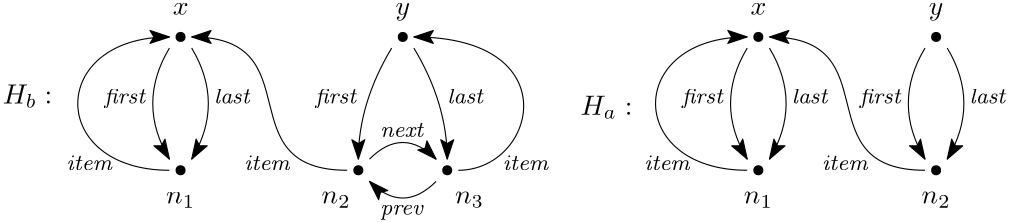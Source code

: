 <?xml version="1.0"?>
<!DOCTYPE ipe SYSTEM "ipe.dtd">
<ipe version="70212" creator="Ipe 7.2.12">
<info created="D:20200120132611" modified="D:20200122181344"/>
<ipestyle name="basic">
<symbol name="arrow/arc(spx)">
<path stroke="sym-stroke" fill="sym-stroke" pen="sym-pen">
0 0 m
-1 0.333 l
-1 -0.333 l
h
</path>
</symbol>
<symbol name="arrow/farc(spx)">
<path stroke="sym-stroke" fill="white" pen="sym-pen">
0 0 m
-1 0.333 l
-1 -0.333 l
h
</path>
</symbol>
<symbol name="arrow/ptarc(spx)">
<path stroke="sym-stroke" fill="sym-stroke" pen="sym-pen">
0 0 m
-1 0.333 l
-0.8 0 l
-1 -0.333 l
h
</path>
</symbol>
<symbol name="arrow/fptarc(spx)">
<path stroke="sym-stroke" fill="white" pen="sym-pen">
0 0 m
-1 0.333 l
-0.8 0 l
-1 -0.333 l
h
</path>
</symbol>
<symbol name="mark/circle(sx)" transformations="translations">
<path fill="sym-stroke">
0.6 0 0 0.6 0 0 e
0.4 0 0 0.4 0 0 e
</path>
</symbol>
<symbol name="mark/disk(sx)" transformations="translations">
<path fill="sym-stroke">
0.6 0 0 0.6 0 0 e
</path>
</symbol>
<symbol name="mark/fdisk(sfx)" transformations="translations">
<group>
<path fill="sym-fill">
0.5 0 0 0.5 0 0 e
</path>
<path fill="sym-stroke" fillrule="eofill">
0.6 0 0 0.6 0 0 e
0.4 0 0 0.4 0 0 e
</path>
</group>
</symbol>
<symbol name="mark/box(sx)" transformations="translations">
<path fill="sym-stroke" fillrule="eofill">
-0.6 -0.6 m
0.6 -0.6 l
0.6 0.6 l
-0.6 0.6 l
h
-0.4 -0.4 m
0.4 -0.4 l
0.4 0.4 l
-0.4 0.4 l
h
</path>
</symbol>
<symbol name="mark/square(sx)" transformations="translations">
<path fill="sym-stroke">
-0.6 -0.6 m
0.6 -0.6 l
0.6 0.6 l
-0.6 0.6 l
h
</path>
</symbol>
<symbol name="mark/fsquare(sfx)" transformations="translations">
<group>
<path fill="sym-fill">
-0.5 -0.5 m
0.5 -0.5 l
0.5 0.5 l
-0.5 0.5 l
h
</path>
<path fill="sym-stroke" fillrule="eofill">
-0.6 -0.6 m
0.6 -0.6 l
0.6 0.6 l
-0.6 0.6 l
h
-0.4 -0.4 m
0.4 -0.4 l
0.4 0.4 l
-0.4 0.4 l
h
</path>
</group>
</symbol>
<symbol name="mark/cross(sx)" transformations="translations">
<group>
<path fill="sym-stroke">
-0.43 -0.57 m
0.57 0.43 l
0.43 0.57 l
-0.57 -0.43 l
h
</path>
<path fill="sym-stroke">
-0.43 0.57 m
0.57 -0.43 l
0.43 -0.57 l
-0.57 0.43 l
h
</path>
</group>
</symbol>
<symbol name="arrow/fnormal(spx)">
<path stroke="sym-stroke" fill="white" pen="sym-pen">
0 0 m
-1 0.333 l
-1 -0.333 l
h
</path>
</symbol>
<symbol name="arrow/pointed(spx)">
<path stroke="sym-stroke" fill="sym-stroke" pen="sym-pen">
0 0 m
-1 0.333 l
-0.8 0 l
-1 -0.333 l
h
</path>
</symbol>
<symbol name="arrow/fpointed(spx)">
<path stroke="sym-stroke" fill="white" pen="sym-pen">
0 0 m
-1 0.333 l
-0.8 0 l
-1 -0.333 l
h
</path>
</symbol>
<symbol name="arrow/linear(spx)">
<path stroke="sym-stroke" pen="sym-pen">
-1 0.333 m
0 0 l
-1 -0.333 l
</path>
</symbol>
<symbol name="arrow/fdouble(spx)">
<path stroke="sym-stroke" fill="white" pen="sym-pen">
0 0 m
-1 0.333 l
-1 -0.333 l
h
-1 0 m
-2 0.333 l
-2 -0.333 l
h
</path>
</symbol>
<symbol name="arrow/double(spx)">
<path stroke="sym-stroke" fill="sym-stroke" pen="sym-pen">
0 0 m
-1 0.333 l
-1 -0.333 l
h
-1 0 m
-2 0.333 l
-2 -0.333 l
h
</path>
</symbol>
<pen name="heavier" value="0.8"/>
<pen name="fat" value="1.2"/>
<pen name="ultrafat" value="2"/>
<symbolsize name="large" value="5"/>
<symbolsize name="small" value="2"/>
<symbolsize name="tiny" value="1.1"/>
<arrowsize name="large" value="10"/>
<arrowsize name="small" value="5"/>
<arrowsize name="tiny" value="3"/>
<color name="red" value="1 0 0"/>
<color name="green" value="0 1 0"/>
<color name="blue" value="0 0 1"/>
<color name="yellow" value="1 1 0"/>
<color name="orange" value="1 0.647 0"/>
<color name="gold" value="1 0.843 0"/>
<color name="purple" value="0.627 0.125 0.941"/>
<color name="gray" value="0.745"/>
<color name="brown" value="0.647 0.165 0.165"/>
<color name="navy" value="0 0 0.502"/>
<color name="pink" value="1 0.753 0.796"/>
<color name="seagreen" value="0.18 0.545 0.341"/>
<color name="turquoise" value="0.251 0.878 0.816"/>
<color name="violet" value="0.933 0.51 0.933"/>
<color name="darkblue" value="0 0 0.545"/>
<color name="darkcyan" value="0 0.545 0.545"/>
<color name="darkgray" value="0.663"/>
<color name="darkgreen" value="0 0.392 0"/>
<color name="darkmagenta" value="0.545 0 0.545"/>
<color name="darkorange" value="1 0.549 0"/>
<color name="darkred" value="0.545 0 0"/>
<color name="lightblue" value="0.678 0.847 0.902"/>
<color name="lightcyan" value="0.878 1 1"/>
<color name="lightgray" value="0.827"/>
<color name="lightgreen" value="0.565 0.933 0.565"/>
<color name="lightyellow" value="1 1 0.878"/>
<dashstyle name="dashed" value="[4] 0"/>
<dashstyle name="dotted" value="[1 3] 0"/>
<dashstyle name="dash dotted" value="[4 2 1 2] 0"/>
<dashstyle name="dash dot dotted" value="[4 2 1 2 1 2] 0"/>
<textsize name="large" value="\large"/>
<textsize name="Large" value="\Large"/>
<textsize name="LARGE" value="\LARGE"/>
<textsize name="huge" value="\huge"/>
<textsize name="Huge" value="\Huge"/>
<textsize name="small" value="\small"/>
<textsize name="footnote" value="\footnotesize"/>
<textsize name="tiny" value="\tiny"/>
<textstyle name="center" begin="\begin{center}" end="\end{center}"/>
<textstyle name="itemize" begin="\begin{itemize}" end="\end{itemize}"/>
<textstyle name="item" begin="\begin{itemize}\item{}" end="\end{itemize}"/>
<gridsize name="4 pts" value="4"/>
<gridsize name="8 pts (~3 mm)" value="8"/>
<gridsize name="16 pts (~6 mm)" value="16"/>
<gridsize name="32 pts (~12 mm)" value="32"/>
<gridsize name="10 pts (~3.5 mm)" value="10"/>
<gridsize name="20 pts (~7 mm)" value="20"/>
<gridsize name="14 pts (~5 mm)" value="14"/>
<gridsize name="28 pts (~10 mm)" value="28"/>
<gridsize name="56 pts (~20 mm)" value="56"/>
<anglesize name="90 deg" value="90"/>
<anglesize name="60 deg" value="60"/>
<anglesize name="45 deg" value="45"/>
<anglesize name="30 deg" value="30"/>
<anglesize name="22.5 deg" value="22.5"/>
<opacity name="10%" value="0.1"/>
<opacity name="30%" value="0.3"/>
<opacity name="50%" value="0.5"/>
<opacity name="75%" value="0.75"/>
<tiling name="falling" angle="-60" step="4" width="1"/>
<tiling name="rising" angle="30" step="4" width="1"/>
</ipestyle>
<page>
<layer name="alpha"/>
<view layers="alpha" active="alpha"/>
<use layer="alpha" matrix="1 0 0 1 16 -12" name="mark/disk(sx)" pos="176 768" size="normal" stroke="black"/>
<use matrix="1 0 0 1 16 -12" name="mark/disk(sx)" pos="208 768" size="normal" stroke="black"/>
<path matrix="1 0 0 1 16 -12" stroke="black" arrow="ptarc/normal">
180 772 m
192 784
204 772 c
</path>
<path matrix="1 0 0 1 16 -12" stroke="black" arrow="ptarc/normal">
204 764 m
192 752
180 764 c
</path>
<text matrix="1 0 0 1 20 -16" transformations="translations" pos="188 784" stroke="black" type="label" width="16.279" height="4.902" depth="0" halign="center" valign="baseline" size="footnote">$\mathit{next}$</text>
<text matrix="1 0 0 1 20 -44" transformations="translations" pos="188 784" stroke="black" type="label" width="16.271" height="3.431" depth="1.55" halign="center" valign="baseline" size="footnote" style="math">\mathit{prev}</text>
<use matrix="1 0 0 1 -48 -12" name="mark/disk(sx)" pos="176 768" size="normal" stroke="black"/>
<use matrix="1 0 0 1 -48 36" name="mark/disk(sx)" pos="176 768" size="normal" stroke="black"/>
<use matrix="1 0 0 1 32 36" name="mark/disk(sx)" pos="176 768" size="normal" stroke="black"/>
<text matrix="1 0 0 1 -4 -12" transformations="translations" pos="132 824" stroke="black" type="label" width="5.694" height="4.289" depth="0" halign="center" valign="baseline">$x$</text>
<text matrix="1 0 0 1 12 -12" transformations="translations" pos="196 824" stroke="black" type="label" width="5.242" height="4.297" depth="1.93" halign="center" valign="baseline">$y$</text>
<path matrix="1 0 0 1 0 -12" stroke="black" arrow="ptarc/normal">
124 812 m
112 792
124 772 c
</path>
<path matrix="1 0 0 1 0 -12" stroke="black" arrow="ptarc/normal">
132 812 m
144 792
132 772 c
</path>
<path matrix="1 0 0 1 16 -12" stroke="black" arrow="ptarc/normal">
188 812 m
176 792
176 772 c
</path>
<path matrix="1 0 0 1 16 -12" stroke="black" arrow="ptarc/normal">
196 812 m
208 792
208 772 c
</path>
<text matrix="1 0 0 1 -72 -4" transformations="translations" pos="188 784" stroke="black" type="label" width="15.506" height="5.535" depth="1.55" halign="right" valign="baseline" size="footnote" style="math">\mathit{first}</text>
<text matrix="1 0 0 1 4 -4" transformations="translations" pos="188 784" stroke="black" type="label" width="15.506" height="5.535" depth="1.55" halign="right" valign="baseline" size="footnote" style="math">\mathit{first}</text>
<text matrix="1 0 0 1 -48 -4" transformations="translations" pos="188 784" stroke="black" type="label" width="13.647" height="5.535" depth="0" valign="baseline" size="footnote" style="math">\mathit{last}</text>
<text matrix="1 0 0 1 36 -4" transformations="translations" pos="188 784" stroke="black" type="label" width="13.647" height="5.535" depth="0" valign="baseline" size="footnote" style="math">\mathit{last}</text>
<path matrix="1 0 0 1 0 -12" stroke="black" arrow="ptarc/normal">
124 768 m
80 768
80 816
124 816 c
</path>
<text matrix="1 0 0 1 -84 -28" transformations="translations" pos="188 784" stroke="black" type="label" width="17.054" height="5.234" depth="0" halign="right" valign="baseline" size="footnote" style="math">\mathit{item}</text>
<path matrix="1 0 0 1 0 -12" stroke="black" arrow="ptarc/normal">
228 768 m
256 768
268 816
212 816 c
</path>
<text matrix="1 0 0 1 56 -28" transformations="translations" pos="188 784" stroke="black" type="label" width="17.054" height="5.234" depth="0" valign="baseline" size="footnote" style="math">\mathit{item}</text>
<path matrix="1 0 0 1 0 -12" stroke="black" arrow="ptarc/normal">
188 768 m
144 768
176 816
132 816 c
</path>
<text matrix="1 0 0 1 -20 -28" transformations="translations" pos="188 784" stroke="black" type="label" width="17.054" height="5.234" depth="0" halign="right" valign="baseline" size="footnote" style="math">\mathit{item}</text>
<text matrix="1 0 0 1 4 0" transformations="translations" pos="60 780" stroke="black" type="label" width="17.818" height="6.812" depth="1.49" valign="baseline">$H_b:$</text>
<text matrix="1 0 0 1 212 -4" transformations="translations" pos="60 780" stroke="black" type="label" width="18.636" height="6.812" depth="1.49" valign="baseline" style="math">H_a:</text>
<use matrix="1 0 0 1 224 -12" name="mark/disk(sx)" pos="176 768" size="normal" stroke="black"/>
<use matrix="1 0 0 1 160 -12" name="mark/disk(sx)" pos="176 768" size="normal" stroke="black"/>
<use matrix="1 0 0 1 160 36" name="mark/disk(sx)" pos="176 768" size="normal" stroke="black"/>
<text matrix="1 0 0 1 204 -12" transformations="translations" pos="132 824" stroke="black" type="label" width="5.694" height="4.289" depth="0" halign="center" valign="baseline" style="math">x</text>
<text matrix="1 0 0 1 204 -12" transformations="translations" pos="196 824" stroke="black" type="label" width="5.242" height="4.297" depth="1.93" halign="center" valign="baseline" style="math">y</text>
<path matrix="1 0 0 1 208 -12" stroke="black" arrow="ptarc/normal">
124 812 m
112 792
124 772 c
</path>
<path matrix="1 0 0 1 208 -12" stroke="black" arrow="ptarc/normal">
132 812 m
144 792
132 772 c
</path>
<text matrix="1 0 0 1 136 -4" transformations="translations" pos="188 784" stroke="black" type="label" width="15.506" height="5.535" depth="1.55" halign="right" valign="baseline" size="footnote" style="math">\mathit{first}</text>
<text matrix="1 0 0 1 160 -4" transformations="translations" pos="188 784" stroke="black" type="label" width="13.647" height="5.535" depth="0" valign="baseline" size="footnote" style="math">\mathit{last}</text>
<path matrix="1 0 0 1 208 -12" stroke="black" arrow="ptarc/normal">
124 768 m
80 768
80 816
124 816 c
</path>
<text matrix="1 0 0 1 124 -28" transformations="translations" pos="188 784" stroke="black" type="label" width="17.054" height="5.234" depth="0" halign="right" valign="baseline" size="footnote" style="math">\mathit{item}</text>
<path matrix="1 0 0 1 208 -12" stroke="black" arrow="ptarc/normal">
188 768 m
144 768
176 816
132 816 c
</path>
<text matrix="1 0 0 1 188 -28" transformations="translations" pos="188 784" stroke="black" type="label" width="17.054" height="5.234" depth="0" halign="right" valign="baseline" size="footnote" style="math">\mathit{item}</text>
<use matrix="1 0 0 1 224 36" name="mark/disk(sx)" pos="176 768" size="normal" stroke="black"/>
<path matrix="1 0 0 1 272 -12" stroke="black" arrow="ptarc/normal">
124 812 m
112 792
124 772 c
</path>
<path matrix="1 0 0 1 272 -12" stroke="black" arrow="ptarc/normal">
132 812 m
144 792
132 772 c
</path>
<text matrix="1 0 0 1 200 -4" transformations="translations" pos="188 784" stroke="black" type="label" width="15.506" height="5.535" depth="1.55" halign="right" valign="baseline" size="footnote" style="math">\mathit{first}</text>
<text matrix="1 0 0 1 224 -4" transformations="translations" pos="188 784" stroke="black" type="label" width="13.647" height="5.535" depth="0" valign="baseline" size="footnote" style="math">\mathit{last}</text>
<text matrix="1 0 0 1 4 -4" transformations="translations" pos="124 748" stroke="black" type="label" width="10.449" height="4.294" depth="1.49" halign="center" valign="baseline">$n_1$</text>
<text matrix="1 0 0 1 60 -4" transformations="translations" pos="124 748" stroke="black" type="label" width="10.449" height="4.294" depth="1.49" halign="center" valign="baseline">$n_2$</text>
<text matrix="1 0 0 1 108 -4" transformations="translations" pos="124 748" stroke="black" type="label" width="10.449" height="4.294" depth="1.49" halign="center" valign="baseline" style="math">n_3</text>
<text matrix="1 0 0 1 212 -4" transformations="translations" pos="124 748" stroke="black" type="label" width="10.449" height="4.294" depth="1.49" halign="center" valign="baseline" style="math">n_1</text>
<text matrix="1 0 0 1 276 -4" transformations="translations" pos="124 748" stroke="black" type="label" width="10.449" height="4.294" depth="1.49" halign="center" valign="baseline" style="math">n_2</text>
</page>
</ipe>
